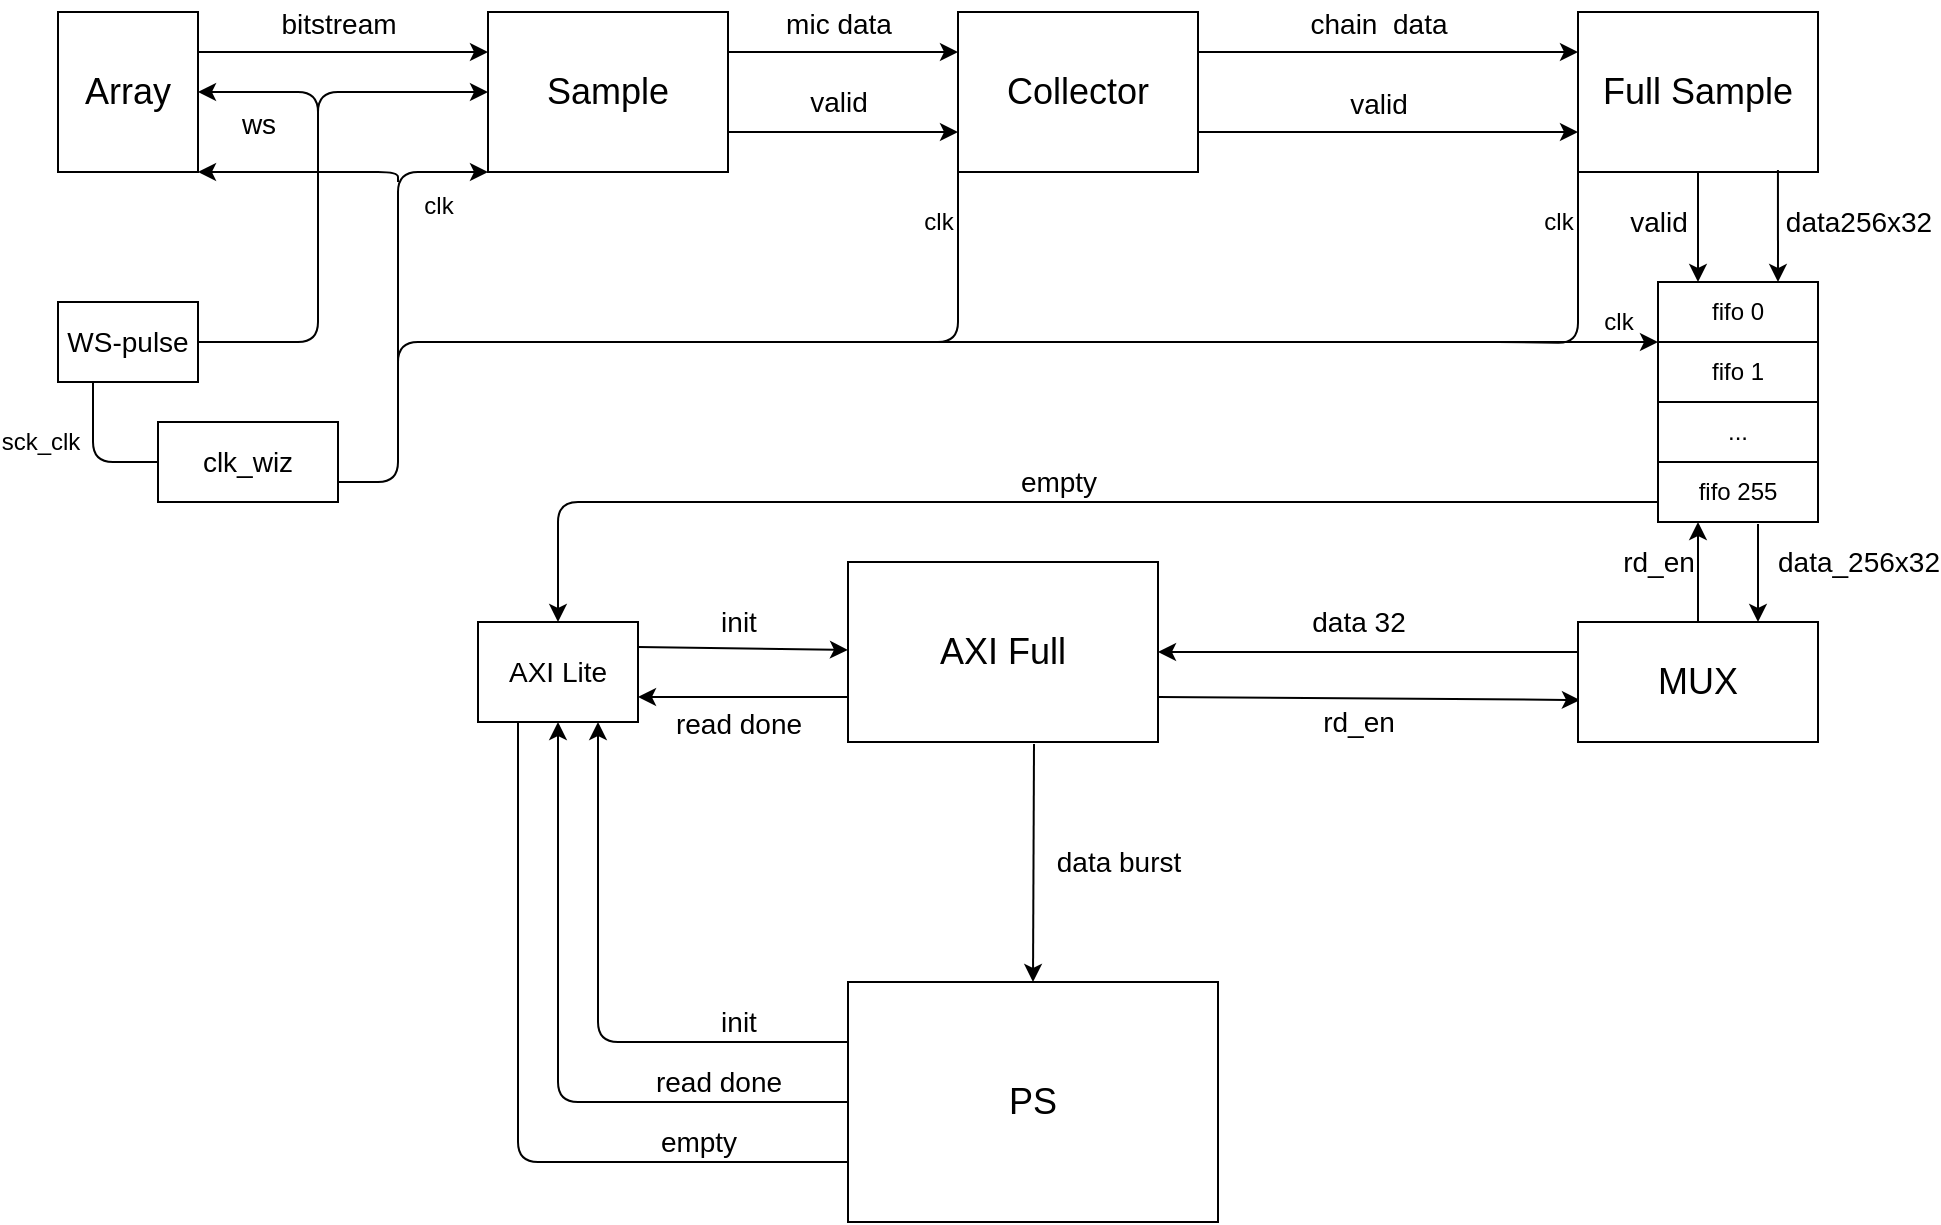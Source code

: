 <mxfile>
    <diagram id="rj3nuSdlVzhrPewR49WO" name="Page-1">
        <mxGraphModel dx="1043" dy="717" grid="1" gridSize="10" guides="1" tooltips="1" connect="1" arrows="1" fold="1" page="1" pageScale="1" pageWidth="850" pageHeight="1100" math="0" shadow="0">
            <root>
                <mxCell id="0"/>
                <mxCell id="1" parent="0"/>
                <mxCell id="17" value="&lt;font style=&quot;font-size: 14px;&quot;&gt;bitstream&lt;/font&gt;" style="edgeStyle=none;html=1;exitX=1;exitY=0.25;exitDx=0;exitDy=0;entryX=0;entryY=0.25;entryDx=0;entryDy=0;fontSize=18;" parent="1" source="2" target="5" edge="1">
                    <mxGeometry x="-0.035" y="15" relative="1" as="geometry">
                        <mxPoint as="offset"/>
                    </mxGeometry>
                </mxCell>
                <mxCell id="2" value="&lt;font style=&quot;font-size: 18px;&quot;&gt;Array&lt;/font&gt;" style="whiteSpace=wrap;html=1;" parent="1" vertex="1">
                    <mxGeometry x="90" y="35" width="70" height="80" as="geometry"/>
                </mxCell>
                <mxCell id="21" value="&lt;font style=&quot;font-size: 14px;&quot;&gt;chain&amp;nbsp; data&lt;/font&gt;" style="edgeStyle=none;html=1;exitX=1;exitY=0.25;exitDx=0;exitDy=0;entryX=0;entryY=0.25;entryDx=0;entryDy=0;fontSize=18;" parent="1" source="3" target="4" edge="1">
                    <mxGeometry x="-0.053" y="15" relative="1" as="geometry">
                        <mxPoint as="offset"/>
                    </mxGeometry>
                </mxCell>
                <mxCell id="22" value="&lt;font style=&quot;font-size: 14px;&quot;&gt;valid&lt;/font&gt;" style="edgeStyle=none;html=1;exitX=1;exitY=0.75;exitDx=0;exitDy=0;entryX=0;entryY=0.75;entryDx=0;entryDy=0;fontSize=18;" parent="1" source="3" target="4" edge="1">
                    <mxGeometry x="-0.053" y="15" relative="1" as="geometry">
                        <mxPoint as="offset"/>
                    </mxGeometry>
                </mxCell>
                <mxCell id="3" value="&lt;font style=&quot;font-size: 18px;&quot;&gt;Collector&lt;/font&gt;" style="whiteSpace=wrap;html=1;" parent="1" vertex="1">
                    <mxGeometry x="540" y="35" width="120" height="80" as="geometry"/>
                </mxCell>
                <mxCell id="41" value="valid" style="edgeStyle=none;html=1;exitX=0.5;exitY=1;exitDx=0;exitDy=0;entryX=0.25;entryY=0;entryDx=0;entryDy=0;fontSize=14;startArrow=none;startFill=0;endArrow=classic;endFill=1;" parent="1" source="4" target="6" edge="1">
                    <mxGeometry x="-0.091" y="-20" relative="1" as="geometry">
                        <mxPoint as="offset"/>
                    </mxGeometry>
                </mxCell>
                <mxCell id="4" value="&lt;font style=&quot;font-size: 18px;&quot;&gt;Full Sample&lt;/font&gt;" style="whiteSpace=wrap;html=1;" parent="1" vertex="1">
                    <mxGeometry x="850" y="35" width="120" height="80" as="geometry"/>
                </mxCell>
                <mxCell id="19" value="&lt;font style=&quot;font-size: 14px;&quot;&gt;mic data&lt;/font&gt;" style="edgeStyle=none;html=1;exitX=1;exitY=0.25;exitDx=0;exitDy=0;entryX=0;entryY=0.25;entryDx=0;entryDy=0;fontSize=18;" parent="1" source="5" target="3" edge="1">
                    <mxGeometry x="-0.043" y="15" relative="1" as="geometry">
                        <mxPoint as="offset"/>
                    </mxGeometry>
                </mxCell>
                <mxCell id="lgiAlKTWV0E-R-t-R4fU-114" value="valid" style="edgeStyle=none;html=1;exitX=1;exitY=0.75;exitDx=0;exitDy=0;entryX=0;entryY=0.75;entryDx=0;entryDy=0;fontSize=14;startArrow=none;startFill=0;endArrow=classic;endFill=1;" parent="1" source="5" target="3" edge="1">
                    <mxGeometry x="-0.043" y="15" relative="1" as="geometry">
                        <mxPoint as="offset"/>
                    </mxGeometry>
                </mxCell>
                <mxCell id="5" value="&lt;font style=&quot;font-size: 18px;&quot;&gt;Sample&lt;/font&gt;" style="whiteSpace=wrap;html=1;" parent="1" vertex="1">
                    <mxGeometry x="305" y="35" width="120" height="80" as="geometry"/>
                </mxCell>
                <mxCell id="44" value="data256x32" style="edgeStyle=none;html=1;exitX=0.75;exitY=0;exitDx=0;exitDy=0;entryX=0.833;entryY=0.988;entryDx=0;entryDy=0;entryPerimeter=0;fontSize=14;startArrow=classic;startFill=1;endArrow=none;endFill=0;" parent="1" source="6" target="4" edge="1">
                    <mxGeometry x="0.071" y="-40" relative="1" as="geometry">
                        <mxPoint as="offset"/>
                    </mxGeometry>
                </mxCell>
                <mxCell id="45" value="data_256x32" style="edgeStyle=none;html=1;exitX=0.75;exitY=0;exitDx=0;exitDy=0;entryX=0.625;entryY=1.033;entryDx=0;entryDy=0;entryPerimeter=0;fontSize=14;startArrow=classic;startFill=1;endArrow=none;endFill=0;" parent="1" source="7" target="15" edge="1">
                    <mxGeometry x="0.224" y="-50" relative="1" as="geometry">
                        <mxPoint as="offset"/>
                    </mxGeometry>
                </mxCell>
                <mxCell id="48" value="rd_en" style="edgeStyle=none;html=1;exitX=0.008;exitY=0.65;exitDx=0;exitDy=0;entryX=1;entryY=0.75;entryDx=0;entryDy=0;fontSize=14;startArrow=classic;startFill=1;endArrow=none;endFill=0;exitPerimeter=0;" parent="1" source="7" target="11" edge="1">
                    <mxGeometry x="0.051" y="12" relative="1" as="geometry">
                        <mxPoint as="offset"/>
                    </mxGeometry>
                </mxCell>
                <mxCell id="7" value="&lt;font style=&quot;font-size: 18px;&quot;&gt;MUX&lt;/font&gt;" style="whiteSpace=wrap;html=1;" parent="1" vertex="1">
                    <mxGeometry x="850" y="340" width="120" height="60" as="geometry"/>
                </mxCell>
                <mxCell id="lgiAlKTWV0E-R-t-R4fU-121" style="edgeStyle=orthogonalEdgeStyle;html=1;exitX=1;exitY=0.5;exitDx=0;exitDy=0;fontSize=14;startArrow=none;startFill=0;endArrow=none;endFill=0;" parent="1" source="8" edge="1">
                    <mxGeometry relative="1" as="geometry">
                        <mxPoint x="220" y="170" as="targetPoint"/>
                        <Array as="points">
                            <mxPoint x="220" y="200"/>
                            <mxPoint x="220" y="170"/>
                        </Array>
                    </mxGeometry>
                </mxCell>
                <mxCell id="77" value="sck_clk" style="edgeStyle=orthogonalEdgeStyle;html=1;exitX=0.25;exitY=1;exitDx=0;exitDy=0;entryX=0;entryY=0.5;entryDx=0;entryDy=0;startArrow=none;startFill=0;endArrow=none;endFill=0;fontSize=12;" parent="1" source="8" target="9" edge="1">
                    <mxGeometry x="-0.172" y="-27" relative="1" as="geometry">
                        <mxPoint as="offset"/>
                    </mxGeometry>
                </mxCell>
                <mxCell id="8" value="&lt;font style=&quot;font-size: 14px;&quot;&gt;WS-pulse&lt;/font&gt;" style="whiteSpace=wrap;html=1;" parent="1" vertex="1">
                    <mxGeometry x="90" y="180" width="70" height="40" as="geometry"/>
                </mxCell>
                <mxCell id="67" value="clk" style="edgeStyle=orthogonalEdgeStyle;html=1;exitX=1;exitY=0.75;exitDx=0;exitDy=0;shadow=0;endArrow=classic;endFill=1;entryX=0;entryY=0;entryDx=0;entryDy=0;startArrow=none;startFill=0;fontSize=12;" parent="1" source="9" target="13" edge="1">
                    <mxGeometry x="0.945" y="10" relative="1" as="geometry">
                        <mxPoint x="280" y="200" as="targetPoint"/>
                        <Array as="points">
                            <mxPoint x="260" y="270"/>
                            <mxPoint x="260" y="200"/>
                        </Array>
                        <mxPoint as="offset"/>
                    </mxGeometry>
                </mxCell>
                <mxCell id="9" value="&lt;font style=&quot;font-size: 14px;&quot;&gt;clk_wiz&lt;/font&gt;" style="whiteSpace=wrap;html=1;" parent="1" vertex="1">
                    <mxGeometry x="140" y="240" width="90" height="40" as="geometry"/>
                </mxCell>
                <mxCell id="lgiAlKTWV0E-R-t-R4fU-96" value="init" style="edgeStyle=none;html=1;exitX=1;exitY=0.25;exitDx=0;exitDy=0;fontSize=14;startArrow=none;startFill=0;endArrow=classic;endFill=1;" parent="1" source="10" target="11" edge="1">
                    <mxGeometry x="-0.051" y="13" relative="1" as="geometry">
                        <mxPoint x="480" y="353" as="targetPoint"/>
                        <mxPoint as="offset"/>
                    </mxGeometry>
                </mxCell>
                <mxCell id="lgiAlKTWV0E-R-t-R4fU-97" value="read done" style="edgeStyle=none;html=1;exitX=1;exitY=0.75;exitDx=0;exitDy=0;entryX=0;entryY=0.75;entryDx=0;entryDy=0;fontSize=14;startArrow=classic;startFill=1;endArrow=none;endFill=0;" parent="1" source="10" target="11" edge="1">
                    <mxGeometry x="-0.048" y="-12" relative="1" as="geometry">
                        <mxPoint x="465" y="377.5" as="targetPoint"/>
                        <mxPoint y="1" as="offset"/>
                    </mxGeometry>
                </mxCell>
                <mxCell id="lgiAlKTWV0E-R-t-R4fU-99" value="init" style="edgeStyle=orthogonalEdgeStyle;html=1;exitX=0.75;exitY=1;exitDx=0;exitDy=0;fontSize=14;startArrow=classic;startFill=1;endArrow=none;endFill=0;entryX=0;entryY=0.25;entryDx=0;entryDy=0;" parent="1" source="10" target="16" edge="1">
                    <mxGeometry x="0.614" y="10" relative="1" as="geometry">
                        <mxPoint x="465" y="550" as="targetPoint"/>
                        <mxPoint as="offset"/>
                    </mxGeometry>
                </mxCell>
                <mxCell id="lgiAlKTWV0E-R-t-R4fU-100" value="read done" style="edgeStyle=orthogonalEdgeStyle;html=1;exitX=0.5;exitY=1;exitDx=0;exitDy=0;fontSize=14;startArrow=classic;startFill=1;endArrow=none;endFill=0;entryX=0;entryY=0.5;entryDx=0;entryDy=0;" parent="1" source="10" target="16" edge="1">
                    <mxGeometry x="0.612" y="10" relative="1" as="geometry">
                        <mxPoint x="465" y="580" as="targetPoint"/>
                        <mxPoint as="offset"/>
                    </mxGeometry>
                </mxCell>
                <mxCell id="lgiAlKTWV0E-R-t-R4fU-101" value="empty" style="edgeStyle=orthogonalEdgeStyle;html=1;exitX=0.25;exitY=1;exitDx=0;exitDy=0;fontSize=14;startArrow=none;startFill=0;endArrow=none;endFill=0;shadow=0;entryX=0;entryY=0.75;entryDx=0;entryDy=0;" parent="1" source="10" target="16" edge="1">
                    <mxGeometry x="0.61" y="10" relative="1" as="geometry">
                        <mxPoint x="465" y="610" as="targetPoint"/>
                        <mxPoint as="offset"/>
                    </mxGeometry>
                </mxCell>
                <mxCell id="10" value="&lt;font style=&quot;font-size: 14px;&quot;&gt;AXI Lite&lt;/font&gt;" style="whiteSpace=wrap;html=1;" parent="1" vertex="1">
                    <mxGeometry x="300" y="340" width="80" height="50" as="geometry"/>
                </mxCell>
                <mxCell id="49" value="data 32" style="edgeStyle=none;html=1;exitX=1;exitY=0.5;exitDx=0;exitDy=0;entryX=0;entryY=0.25;entryDx=0;entryDy=0;fontSize=14;startArrow=classic;startFill=1;endArrow=none;endFill=0;" parent="1" source="11" target="7" edge="1">
                    <mxGeometry x="-0.048" y="15" relative="1" as="geometry">
                        <mxPoint as="offset"/>
                    </mxGeometry>
                </mxCell>
                <mxCell id="lgiAlKTWV0E-R-t-R4fU-109" value="data burst" style="edgeStyle=none;html=1;entryX=0.5;entryY=0;entryDx=0;entryDy=0;fontSize=14;startArrow=none;startFill=0;endArrow=classic;endFill=1;exitX=0.6;exitY=1.011;exitDx=0;exitDy=0;exitPerimeter=0;" parent="1" source="11" target="16" edge="1">
                    <mxGeometry x="-0.011" y="42" relative="1" as="geometry">
                        <mxPoint x="570" y="400" as="sourcePoint"/>
                        <mxPoint as="offset"/>
                    </mxGeometry>
                </mxCell>
                <mxCell id="11" value="&lt;font style=&quot;font-size: 18px;&quot;&gt;AXI Full&lt;/font&gt;" style="whiteSpace=wrap;html=1;" parent="1" vertex="1">
                    <mxGeometry x="485" y="310" width="155" height="90" as="geometry"/>
                </mxCell>
                <mxCell id="47" value="rd_en" style="edgeStyle=none;html=1;exitX=0.25;exitY=1;exitDx=0;exitDy=0;entryX=0.5;entryY=0;entryDx=0;entryDy=0;fontSize=14;startArrow=classic;startFill=1;endArrow=none;endFill=0;" parent="1" source="15" target="7" edge="1">
                    <mxGeometry x="-0.2" y="-20" relative="1" as="geometry">
                        <mxPoint as="offset"/>
                    </mxGeometry>
                </mxCell>
                <mxCell id="54" value="empty" style="edgeStyle=orthogonalEdgeStyle;html=1;fontSize=14;startArrow=classic;startFill=1;endArrow=none;endFill=0;exitX=0.5;exitY=0;exitDx=0;exitDy=0;" parent="1" source="10" edge="1">
                    <mxGeometry x="0.016" y="10" relative="1" as="geometry">
                        <mxPoint x="890" y="280" as="targetPoint"/>
                        <mxPoint x="610" y="280" as="sourcePoint"/>
                        <Array as="points">
                            <mxPoint x="340" y="280"/>
                        </Array>
                        <mxPoint as="offset"/>
                    </mxGeometry>
                </mxCell>
                <mxCell id="16" value="&lt;font style=&quot;font-size: 18px;&quot;&gt;PS&lt;/font&gt;" style="whiteSpace=wrap;html=1;" parent="1" vertex="1">
                    <mxGeometry x="485" y="520" width="185" height="120" as="geometry"/>
                </mxCell>
                <mxCell id="29" value="&lt;font style=&quot;font-size: 14px;&quot;&gt;ws&lt;/font&gt;" style="html=1;fontSize=18;startArrow=none;startFill=0;endArrow=classic;endFill=1;edgeStyle=orthogonalEdgeStyle;entryX=0;entryY=0.5;entryDx=0;entryDy=0;" parent="1" target="5" edge="1">
                    <mxGeometry x="-0.667" y="30" relative="1" as="geometry">
                        <mxPoint x="305" y="80" as="targetPoint"/>
                        <mxPoint x="220" y="110" as="sourcePoint"/>
                        <Array as="points">
                            <mxPoint x="220" y="75"/>
                        </Array>
                        <mxPoint as="offset"/>
                    </mxGeometry>
                </mxCell>
                <mxCell id="31" style="html=1;fontSize=18;startArrow=none;startFill=0;endArrow=none;endFill=0;edgeStyle=orthogonalEdgeStyle;" parent="1" edge="1">
                    <mxGeometry relative="1" as="geometry">
                        <mxPoint x="260" y="140" as="targetPoint"/>
                        <mxPoint x="260" y="250" as="sourcePoint"/>
                        <Array as="points">
                            <mxPoint x="260" y="220"/>
                            <mxPoint x="260" y="150"/>
                        </Array>
                    </mxGeometry>
                </mxCell>
                <mxCell id="33" style="html=1;fontSize=18;startArrow=none;startFill=0;endArrow=classic;endFill=1;edgeStyle=orthogonalEdgeStyle;entryX=0;entryY=1;entryDx=0;entryDy=0;" parent="1" target="5" edge="1">
                    <mxGeometry relative="1" as="geometry">
                        <mxPoint x="300" y="110" as="targetPoint"/>
                        <mxPoint x="260" y="150" as="sourcePoint"/>
                        <Array as="points">
                            <mxPoint x="260" y="150"/>
                            <mxPoint x="260" y="115"/>
                        </Array>
                    </mxGeometry>
                </mxCell>
                <mxCell id="38" value="clk" style="html=1;fontSize=12;startArrow=none;startFill=0;endArrow=none;endFill=0;edgeStyle=orthogonalEdgeStyle;entryX=0;entryY=1;entryDx=0;entryDy=0;" parent="1" target="4" edge="1">
                    <mxGeometry x="0.6" y="10" relative="1" as="geometry">
                        <mxPoint x="820" y="140" as="targetPoint"/>
                        <mxPoint x="810" y="200" as="sourcePoint"/>
                        <mxPoint as="offset"/>
                    </mxGeometry>
                </mxCell>
                <mxCell id="lgiAlKTWV0E-R-t-R4fU-88" value="" style="group" parent="1" vertex="1" connectable="0">
                    <mxGeometry x="890" y="170" width="80" height="120" as="geometry"/>
                </mxCell>
                <mxCell id="6" value="fifo 0" style="whiteSpace=wrap;html=1;" parent="lgiAlKTWV0E-R-t-R4fU-88" vertex="1">
                    <mxGeometry width="80" height="30" as="geometry"/>
                </mxCell>
                <mxCell id="13" value="fifo 1" style="whiteSpace=wrap;html=1;" parent="lgiAlKTWV0E-R-t-R4fU-88" vertex="1">
                    <mxGeometry y="30" width="80" height="30" as="geometry"/>
                </mxCell>
                <mxCell id="14" value="..." style="whiteSpace=wrap;html=1;" parent="lgiAlKTWV0E-R-t-R4fU-88" vertex="1">
                    <mxGeometry y="60" width="80" height="30" as="geometry"/>
                </mxCell>
                <mxCell id="15" value="fifo 255" style="whiteSpace=wrap;html=1;" parent="lgiAlKTWV0E-R-t-R4fU-88" vertex="1">
                    <mxGeometry y="90" width="80" height="30" as="geometry"/>
                </mxCell>
                <mxCell id="lgiAlKTWV0E-R-t-R4fU-119" value="clk" style="html=1;fontSize=12;startArrow=none;startFill=0;endArrow=none;endFill=0;edgeStyle=orthogonalEdgeStyle;entryX=0;entryY=1;entryDx=0;entryDy=0;" parent="1" target="3" edge="1">
                    <mxGeometry x="0.63" y="10" relative="1" as="geometry">
                        <mxPoint x="500" y="145" as="targetPoint"/>
                        <mxPoint x="490" y="200" as="sourcePoint"/>
                        <Array as="points">
                            <mxPoint x="500" y="200"/>
                            <mxPoint x="540" y="200"/>
                        </Array>
                        <mxPoint as="offset"/>
                    </mxGeometry>
                </mxCell>
                <mxCell id="lgiAlKTWV0E-R-t-R4fU-123" style="edgeStyle=orthogonalEdgeStyle;html=1;fontSize=14;startArrow=none;startFill=0;endArrow=classic;endFill=1;entryX=1;entryY=0.5;entryDx=0;entryDy=0;" parent="1" target="2" edge="1">
                    <mxGeometry relative="1" as="geometry">
                        <mxPoint x="220" y="170" as="sourcePoint"/>
                        <mxPoint x="170" y="90" as="targetPoint"/>
                        <Array as="points">
                            <mxPoint x="220" y="75"/>
                        </Array>
                    </mxGeometry>
                </mxCell>
                <mxCell id="83" value="&lt;font style=&quot;font-size: 12px;&quot;&gt;clk&lt;/font&gt;" style="html=1;fontSize=18;startArrow=classic;startFill=1;endArrow=none;endFill=0;edgeStyle=orthogonalEdgeStyle;exitX=1;exitY=1;exitDx=0;exitDy=0;" parent="1" source="2" edge="1">
                    <mxGeometry x="1" y="22" relative="1" as="geometry">
                        <mxPoint x="260" y="120" as="targetPoint"/>
                        <mxPoint x="180" y="100" as="sourcePoint"/>
                        <Array as="points">
                            <mxPoint x="260" y="115"/>
                        </Array>
                        <mxPoint x="-2" y="10" as="offset"/>
                    </mxGeometry>
                </mxCell>
            </root>
        </mxGraphModel>
    </diagram>
</mxfile>